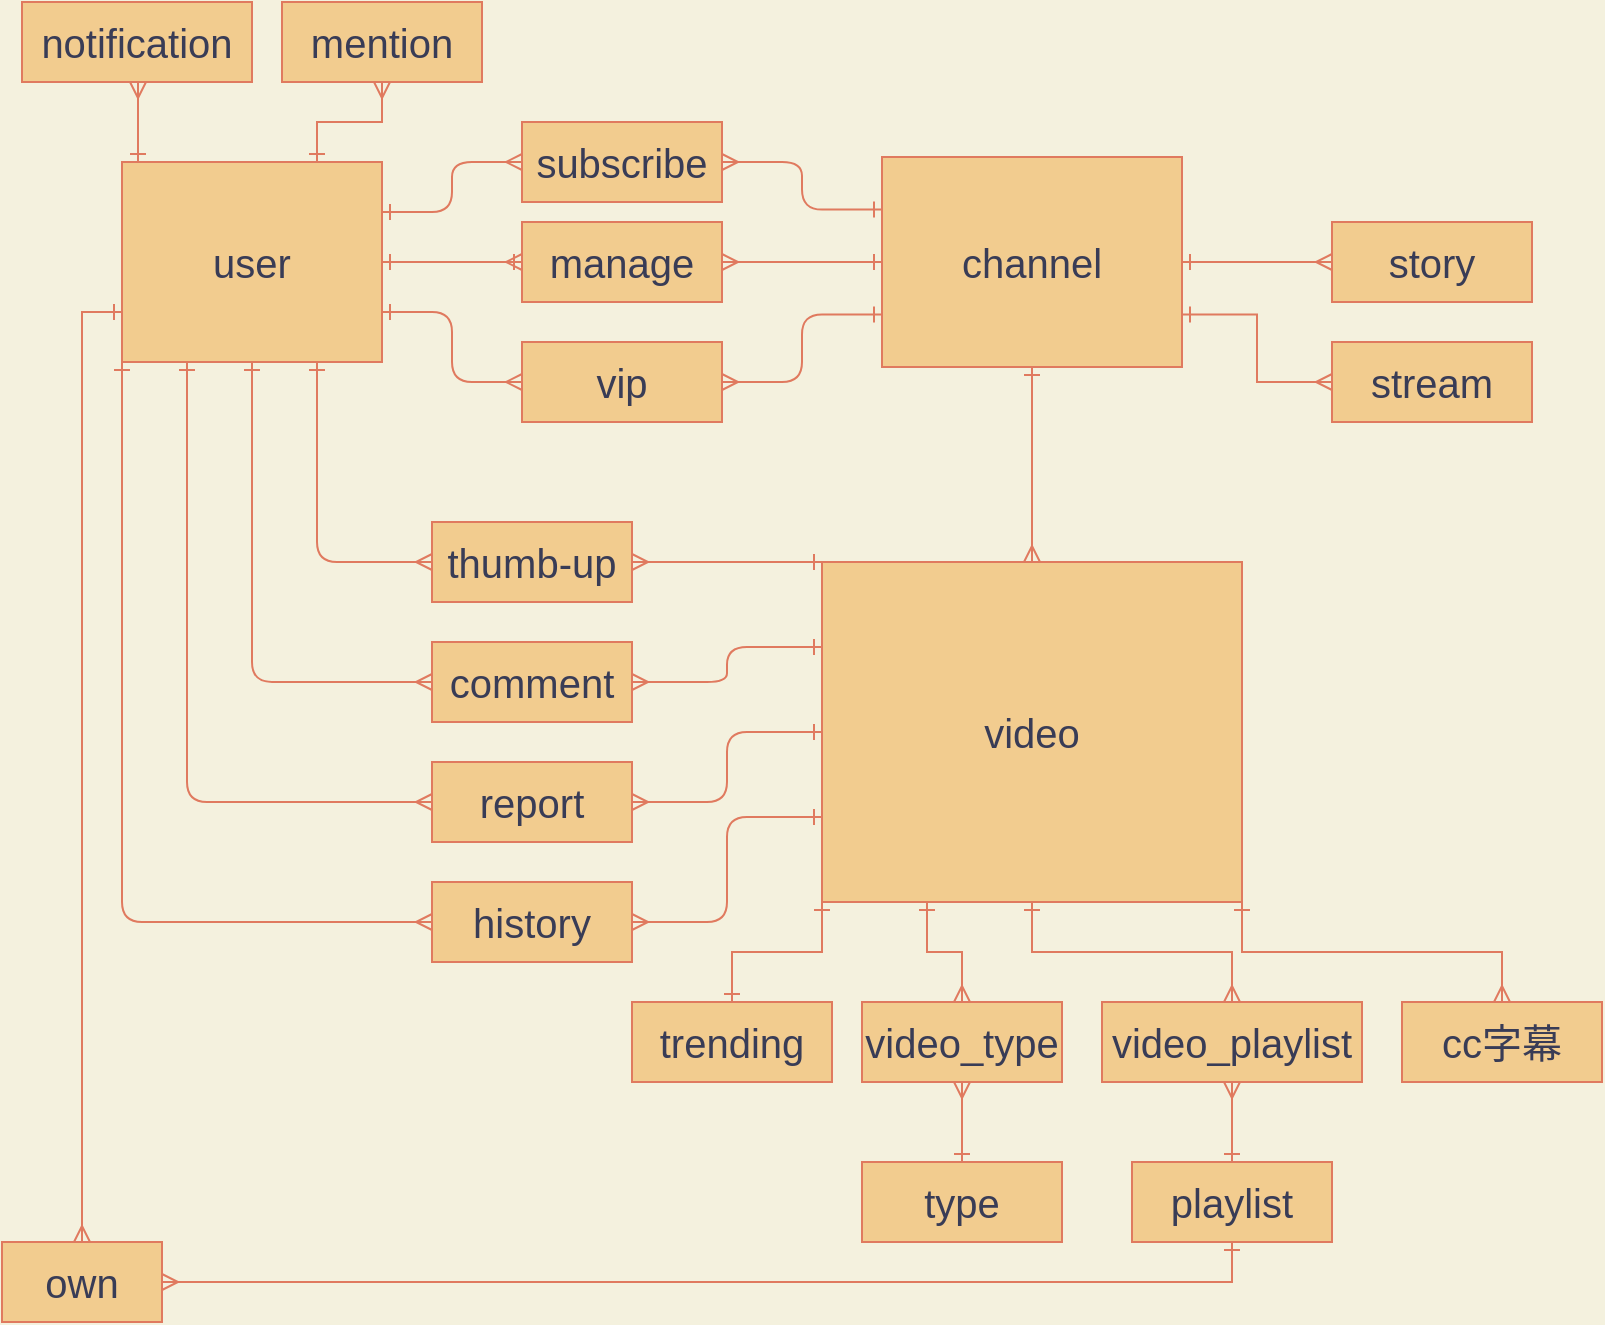<mxfile version="13.10.4" type="github">
  <diagram id="R2lEEEUBdFMjLlhIrx00" name="Page-1">
    <mxGraphModel dx="1383" dy="656" grid="1" gridSize="10" guides="1" tooltips="1" connect="1" arrows="1" fold="1" page="1" pageScale="1" pageWidth="850" pageHeight="1100" background="#F4F1DE" math="0" shadow="0" extFonts="Permanent Marker^https://fonts.googleapis.com/css?family=Permanent+Marker">
      <root>
        <mxCell id="0" />
        <mxCell id="1" parent="0" />
        <mxCell id="UDvzdJFeGbMUBHzHgfQC-54" style="edgeStyle=orthogonalEdgeStyle;rounded=0;orthogonalLoop=1;jettySize=auto;html=1;startArrow=ERone;startFill=0;endArrow=ERmany;endFill=0;fontSize=20;strokeColor=#E07A5F;fontColor=#393C56;labelBackgroundColor=#F4F1DE;" edge="1" parent="1" source="UDvzdJFeGbMUBHzHgfQC-4" target="UDvzdJFeGbMUBHzHgfQC-55">
          <mxGeometry relative="1" as="geometry">
            <mxPoint x="125" y="350" as="targetPoint" />
            <Array as="points">
              <mxPoint x="78" y="390" />
              <mxPoint x="78" y="390" />
            </Array>
          </mxGeometry>
        </mxCell>
        <mxCell id="UDvzdJFeGbMUBHzHgfQC-59" style="edgeStyle=orthogonalEdgeStyle;rounded=0;orthogonalLoop=1;jettySize=auto;html=1;exitX=0.75;exitY=0;exitDx=0;exitDy=0;startArrow=ERone;startFill=0;endArrow=ERmany;endFill=0;fontSize=20;strokeColor=#E07A5F;fontColor=#393C56;labelBackgroundColor=#F4F1DE;" edge="1" parent="1" source="UDvzdJFeGbMUBHzHgfQC-4" target="UDvzdJFeGbMUBHzHgfQC-60">
          <mxGeometry relative="1" as="geometry">
            <mxPoint x="200" y="360" as="targetPoint" />
          </mxGeometry>
        </mxCell>
        <mxCell id="UDvzdJFeGbMUBHzHgfQC-4" value="user" style="whiteSpace=wrap;html=1;align=center;fontSize=20;fillColor=#F2CC8F;strokeColor=#E07A5F;fontColor=#393C56;" vertex="1" parent="1">
          <mxGeometry x="70" y="400" width="130" height="100" as="geometry" />
        </mxCell>
        <mxCell id="UDvzdJFeGbMUBHzHgfQC-52" style="edgeStyle=orthogonalEdgeStyle;rounded=0;orthogonalLoop=1;jettySize=auto;html=1;startArrow=ERone;startFill=0;endArrow=ERmany;endFill=0;fontSize=20;strokeColor=#E07A5F;fontColor=#393C56;labelBackgroundColor=#F4F1DE;" edge="1" parent="1" source="UDvzdJFeGbMUBHzHgfQC-5" target="UDvzdJFeGbMUBHzHgfQC-53">
          <mxGeometry relative="1" as="geometry">
            <mxPoint x="670" y="450" as="targetPoint" />
          </mxGeometry>
        </mxCell>
        <mxCell id="UDvzdJFeGbMUBHzHgfQC-62" style="edgeStyle=orthogonalEdgeStyle;rounded=0;orthogonalLoop=1;jettySize=auto;html=1;exitX=1;exitY=0.75;exitDx=0;exitDy=0;startArrow=ERone;startFill=0;endArrow=ERmany;endFill=0;fontSize=20;strokeColor=#E07A5F;fontColor=#393C56;labelBackgroundColor=#F4F1DE;" edge="1" parent="1" source="UDvzdJFeGbMUBHzHgfQC-5" target="UDvzdJFeGbMUBHzHgfQC-63">
          <mxGeometry relative="1" as="geometry">
            <mxPoint x="660" y="510" as="targetPoint" />
          </mxGeometry>
        </mxCell>
        <mxCell id="UDvzdJFeGbMUBHzHgfQC-5" value="channel" style="whiteSpace=wrap;html=1;align=center;fontSize=20;fillColor=#F2CC8F;strokeColor=#E07A5F;fontColor=#393C56;" vertex="1" parent="1">
          <mxGeometry x="450" y="397.5" width="150" height="105" as="geometry" />
        </mxCell>
        <mxCell id="UDvzdJFeGbMUBHzHgfQC-13" value="subscribe" style="whiteSpace=wrap;html=1;align=center;fontSize=20;fillColor=#F2CC8F;strokeColor=#E07A5F;fontColor=#393C56;" vertex="1" parent="1">
          <mxGeometry x="270" y="380" width="100" height="40" as="geometry" />
        </mxCell>
        <mxCell id="UDvzdJFeGbMUBHzHgfQC-42" value="" style="edgeStyle=orthogonalEdgeStyle;rounded=0;orthogonalLoop=1;jettySize=auto;html=1;startArrow=ERone;startFill=0;endArrow=ERone;endFill=0;fontSize=20;strokeColor=#E07A5F;fontColor=#393C56;labelBackgroundColor=#F4F1DE;" edge="1" parent="1" source="UDvzdJFeGbMUBHzHgfQC-14" target="UDvzdJFeGbMUBHzHgfQC-4">
          <mxGeometry relative="1" as="geometry" />
        </mxCell>
        <mxCell id="UDvzdJFeGbMUBHzHgfQC-14" value="manage" style="whiteSpace=wrap;html=1;align=center;fontSize=20;fillColor=#F2CC8F;strokeColor=#E07A5F;fontColor=#393C56;" vertex="1" parent="1">
          <mxGeometry x="270" y="430" width="100" height="40" as="geometry" />
        </mxCell>
        <mxCell id="UDvzdJFeGbMUBHzHgfQC-15" style="edgeStyle=orthogonalEdgeStyle;rounded=0;orthogonalLoop=1;jettySize=auto;html=1;exitX=0.5;exitY=1;exitDx=0;exitDy=0;fontSize=20;strokeColor=#E07A5F;fontColor=#393C56;labelBackgroundColor=#F4F1DE;" edge="1" parent="1" source="UDvzdJFeGbMUBHzHgfQC-13" target="UDvzdJFeGbMUBHzHgfQC-13">
          <mxGeometry relative="1" as="geometry" />
        </mxCell>
        <mxCell id="UDvzdJFeGbMUBHzHgfQC-16" value="vip" style="whiteSpace=wrap;html=1;align=center;fontSize=20;fillColor=#F2CC8F;strokeColor=#E07A5F;fontColor=#393C56;" vertex="1" parent="1">
          <mxGeometry x="270" y="490" width="100" height="40" as="geometry" />
        </mxCell>
        <mxCell id="UDvzdJFeGbMUBHzHgfQC-17" value="" style="fontSize=12;html=1;endArrow=ERmany;exitX=1;exitY=0.25;exitDx=0;exitDy=0;entryX=0;entryY=0.5;entryDx=0;entryDy=0;edgeStyle=orthogonalEdgeStyle;startArrow=ERone;startFill=0;strokeColor=#E07A5F;fontColor=#393C56;labelBackgroundColor=#F4F1DE;" edge="1" parent="1" source="UDvzdJFeGbMUBHzHgfQC-4" target="UDvzdJFeGbMUBHzHgfQC-13">
          <mxGeometry width="100" height="100" relative="1" as="geometry">
            <mxPoint x="380" y="620" as="sourcePoint" />
            <mxPoint x="320" y="400" as="targetPoint" />
          </mxGeometry>
        </mxCell>
        <mxCell id="UDvzdJFeGbMUBHzHgfQC-18" value="" style="edgeStyle=entityRelationEdgeStyle;fontSize=12;html=1;endArrow=ERmany;exitX=1;exitY=0.5;exitDx=0;exitDy=0;entryX=0;entryY=0.5;entryDx=0;entryDy=0;strokeColor=#E07A5F;fontColor=#393C56;labelBackgroundColor=#F4F1DE;" edge="1" parent="1" source="UDvzdJFeGbMUBHzHgfQC-4" target="UDvzdJFeGbMUBHzHgfQC-14">
          <mxGeometry width="100" height="100" relative="1" as="geometry">
            <mxPoint x="170" y="497.5" as="sourcePoint" />
            <mxPoint x="320" y="460" as="targetPoint" />
          </mxGeometry>
        </mxCell>
        <mxCell id="UDvzdJFeGbMUBHzHgfQC-19" value="" style="fontSize=12;html=1;endArrow=ERmany;exitX=1;exitY=0.75;exitDx=0;exitDy=0;entryX=0;entryY=0.5;entryDx=0;entryDy=0;edgeStyle=orthogonalEdgeStyle;startArrow=ERone;startFill=0;strokeColor=#E07A5F;fontColor=#393C56;labelBackgroundColor=#F4F1DE;" edge="1" parent="1" source="UDvzdJFeGbMUBHzHgfQC-4" target="UDvzdJFeGbMUBHzHgfQC-16">
          <mxGeometry width="100" height="100" relative="1" as="geometry">
            <mxPoint x="170" y="528.75" as="sourcePoint" />
            <mxPoint x="320" y="515" as="targetPoint" />
          </mxGeometry>
        </mxCell>
        <mxCell id="UDvzdJFeGbMUBHzHgfQC-20" value="" style="fontSize=12;html=1;endArrow=ERmany;exitX=0;exitY=0.25;exitDx=0;exitDy=0;entryX=1;entryY=0.5;entryDx=0;entryDy=0;edgeStyle=orthogonalEdgeStyle;startArrow=ERone;startFill=0;strokeColor=#E07A5F;fontColor=#393C56;labelBackgroundColor=#F4F1DE;" edge="1" parent="1" source="UDvzdJFeGbMUBHzHgfQC-5" target="UDvzdJFeGbMUBHzHgfQC-13">
          <mxGeometry width="100" height="100" relative="1" as="geometry">
            <mxPoint x="490" y="640" as="sourcePoint" />
            <mxPoint x="645" y="610" as="targetPoint" />
          </mxGeometry>
        </mxCell>
        <mxCell id="UDvzdJFeGbMUBHzHgfQC-21" value="" style="fontSize=12;html=1;endArrow=ERmany;exitX=0;exitY=0.5;exitDx=0;exitDy=0;entryX=1;entryY=0.5;entryDx=0;entryDy=0;startArrow=ERone;startFill=0;strokeColor=#E07A5F;fontColor=#393C56;labelBackgroundColor=#F4F1DE;" edge="1" parent="1" source="UDvzdJFeGbMUBHzHgfQC-5" target="UDvzdJFeGbMUBHzHgfQC-14">
          <mxGeometry width="100" height="100" relative="1" as="geometry">
            <mxPoint x="610" y="456.25" as="sourcePoint" />
            <mxPoint x="435" y="410" as="targetPoint" />
          </mxGeometry>
        </mxCell>
        <mxCell id="UDvzdJFeGbMUBHzHgfQC-22" value="" style="fontSize=12;html=1;endArrow=ERmany;exitX=0;exitY=0.75;exitDx=0;exitDy=0;entryX=1;entryY=0.5;entryDx=0;entryDy=0;edgeStyle=orthogonalEdgeStyle;startArrow=ERone;startFill=0;strokeColor=#E07A5F;fontColor=#393C56;labelBackgroundColor=#F4F1DE;" edge="1" parent="1" source="UDvzdJFeGbMUBHzHgfQC-5" target="UDvzdJFeGbMUBHzHgfQC-16">
          <mxGeometry width="100" height="100" relative="1" as="geometry">
            <mxPoint x="620" y="466.25" as="sourcePoint" />
            <mxPoint x="445" y="420" as="targetPoint" />
          </mxGeometry>
        </mxCell>
        <mxCell id="UDvzdJFeGbMUBHzHgfQC-46" style="edgeStyle=orthogonalEdgeStyle;rounded=0;orthogonalLoop=1;jettySize=auto;html=1;exitX=0.5;exitY=1;exitDx=0;exitDy=0;startArrow=ERone;startFill=0;endArrow=ERmany;endFill=0;fontSize=20;strokeColor=#E07A5F;fontColor=#393C56;labelBackgroundColor=#F4F1DE;" edge="1" parent="1" source="UDvzdJFeGbMUBHzHgfQC-23" target="UDvzdJFeGbMUBHzHgfQC-47">
          <mxGeometry relative="1" as="geometry">
            <mxPoint x="600" y="820" as="targetPoint" />
          </mxGeometry>
        </mxCell>
        <mxCell id="UDvzdJFeGbMUBHzHgfQC-50" style="edgeStyle=orthogonalEdgeStyle;rounded=0;orthogonalLoop=1;jettySize=auto;html=1;startArrow=ERone;startFill=0;endArrow=ERmany;endFill=0;fontSize=20;exitX=1;exitY=1;exitDx=0;exitDy=0;strokeColor=#E07A5F;fontColor=#393C56;labelBackgroundColor=#F4F1DE;" edge="1" parent="1" source="UDvzdJFeGbMUBHzHgfQC-23" target="UDvzdJFeGbMUBHzHgfQC-51">
          <mxGeometry relative="1" as="geometry">
            <mxPoint x="760" y="820" as="targetPoint" />
          </mxGeometry>
        </mxCell>
        <mxCell id="UDvzdJFeGbMUBHzHgfQC-23" value="video" style="whiteSpace=wrap;html=1;align=center;fontSize=20;fillColor=#F2CC8F;strokeColor=#E07A5F;fontColor=#393C56;" vertex="1" parent="1">
          <mxGeometry x="420" y="600" width="210" height="170" as="geometry" />
        </mxCell>
        <mxCell id="UDvzdJFeGbMUBHzHgfQC-24" value="thumb-up" style="whiteSpace=wrap;html=1;align=center;fontSize=20;fillColor=#F2CC8F;strokeColor=#E07A5F;fontColor=#393C56;" vertex="1" parent="1">
          <mxGeometry x="225" y="580" width="100" height="40" as="geometry" />
        </mxCell>
        <mxCell id="UDvzdJFeGbMUBHzHgfQC-25" value="report" style="whiteSpace=wrap;html=1;align=center;fontSize=20;fillColor=#F2CC8F;strokeColor=#E07A5F;fontColor=#393C56;" vertex="1" parent="1">
          <mxGeometry x="225" y="700" width="100" height="40" as="geometry" />
        </mxCell>
        <mxCell id="UDvzdJFeGbMUBHzHgfQC-26" value="history" style="whiteSpace=wrap;html=1;align=center;fontSize=20;fillColor=#F2CC8F;strokeColor=#E07A5F;fontColor=#393C56;" vertex="1" parent="1">
          <mxGeometry x="225" y="760" width="100" height="40" as="geometry" />
        </mxCell>
        <mxCell id="UDvzdJFeGbMUBHzHgfQC-27" value="comment" style="whiteSpace=wrap;html=1;align=center;fontSize=20;fillColor=#F2CC8F;strokeColor=#E07A5F;fontColor=#393C56;" vertex="1" parent="1">
          <mxGeometry x="225" y="640" width="100" height="40" as="geometry" />
        </mxCell>
        <mxCell id="UDvzdJFeGbMUBHzHgfQC-28" value="" style="edgeStyle=entityRelationEdgeStyle;fontSize=12;html=1;endArrow=ERmany;entryX=1;entryY=0.5;entryDx=0;entryDy=0;startArrow=ERone;startFill=0;exitX=0;exitY=0;exitDx=0;exitDy=0;strokeColor=#E07A5F;fontColor=#393C56;labelBackgroundColor=#F4F1DE;" edge="1" parent="1" source="UDvzdJFeGbMUBHzHgfQC-23" target="UDvzdJFeGbMUBHzHgfQC-24">
          <mxGeometry width="100" height="100" relative="1" as="geometry">
            <mxPoint x="417" y="600" as="sourcePoint" />
            <mxPoint x="435" y="530" as="targetPoint" />
          </mxGeometry>
        </mxCell>
        <mxCell id="UDvzdJFeGbMUBHzHgfQC-29" value="" style="edgeStyle=orthogonalEdgeStyle;fontSize=12;html=1;endArrow=ERmany;entryX=1;entryY=0.5;entryDx=0;entryDy=0;startArrow=ERone;startFill=0;exitX=0;exitY=0.25;exitDx=0;exitDy=0;strokeColor=#E07A5F;fontColor=#393C56;labelBackgroundColor=#F4F1DE;" edge="1" parent="1" source="UDvzdJFeGbMUBHzHgfQC-23" target="UDvzdJFeGbMUBHzHgfQC-27">
          <mxGeometry width="100" height="100" relative="1" as="geometry">
            <mxPoint x="416" y="660" as="sourcePoint" />
            <mxPoint x="335" y="610" as="targetPoint" />
          </mxGeometry>
        </mxCell>
        <mxCell id="UDvzdJFeGbMUBHzHgfQC-31" value="" style="edgeStyle=orthogonalEdgeStyle;fontSize=12;html=1;endArrow=ERmany;entryX=1;entryY=0.5;entryDx=0;entryDy=0;startArrow=ERone;startFill=0;strokeColor=#E07A5F;fontColor=#393C56;labelBackgroundColor=#F4F1DE;" edge="1" parent="1" source="UDvzdJFeGbMUBHzHgfQC-23" target="UDvzdJFeGbMUBHzHgfQC-25">
          <mxGeometry width="100" height="100" relative="1" as="geometry">
            <mxPoint x="520" y="665" as="sourcePoint" />
            <mxPoint x="345" y="620" as="targetPoint" />
          </mxGeometry>
        </mxCell>
        <mxCell id="UDvzdJFeGbMUBHzHgfQC-32" value="" style="edgeStyle=orthogonalEdgeStyle;fontSize=12;html=1;endArrow=ERmany;exitX=0;exitY=0.75;exitDx=0;exitDy=0;entryX=1;entryY=0.5;entryDx=0;entryDy=0;startArrow=ERone;startFill=0;strokeColor=#E07A5F;fontColor=#393C56;labelBackgroundColor=#F4F1DE;" edge="1" parent="1" source="UDvzdJFeGbMUBHzHgfQC-23" target="UDvzdJFeGbMUBHzHgfQC-26">
          <mxGeometry width="100" height="100" relative="1" as="geometry">
            <mxPoint x="530" y="675" as="sourcePoint" />
            <mxPoint x="355" y="630" as="targetPoint" />
          </mxGeometry>
        </mxCell>
        <mxCell id="UDvzdJFeGbMUBHzHgfQC-33" value="" style="edgeStyle=orthogonalEdgeStyle;fontSize=12;html=1;endArrow=ERmany;exitX=0.75;exitY=1;exitDx=0;exitDy=0;entryX=0;entryY=0.5;entryDx=0;entryDy=0;startArrow=ERone;startFill=0;strokeColor=#E07A5F;fontColor=#393C56;labelBackgroundColor=#F4F1DE;" edge="1" parent="1" source="UDvzdJFeGbMUBHzHgfQC-4" target="UDvzdJFeGbMUBHzHgfQC-24">
          <mxGeometry width="100" height="100" relative="1" as="geometry">
            <mxPoint x="540" y="685" as="sourcePoint" />
            <mxPoint x="365" y="640" as="targetPoint" />
          </mxGeometry>
        </mxCell>
        <mxCell id="UDvzdJFeGbMUBHzHgfQC-34" value="" style="edgeStyle=orthogonalEdgeStyle;fontSize=12;html=1;endArrow=ERmany;exitX=0.5;exitY=1;exitDx=0;exitDy=0;entryX=0;entryY=0.5;entryDx=0;entryDy=0;startArrow=ERone;startFill=0;strokeColor=#E07A5F;fontColor=#393C56;labelBackgroundColor=#F4F1DE;" edge="1" parent="1" source="UDvzdJFeGbMUBHzHgfQC-4" target="UDvzdJFeGbMUBHzHgfQC-27">
          <mxGeometry width="100" height="100" relative="1" as="geometry">
            <mxPoint x="167.5" y="525" as="sourcePoint" />
            <mxPoint x="235" y="610" as="targetPoint" />
          </mxGeometry>
        </mxCell>
        <mxCell id="UDvzdJFeGbMUBHzHgfQC-35" value="" style="edgeStyle=orthogonalEdgeStyle;fontSize=12;html=1;endArrow=ERmany;exitX=0.25;exitY=1;exitDx=0;exitDy=0;entryX=0;entryY=0.5;entryDx=0;entryDy=0;startArrow=ERone;startFill=0;strokeColor=#E07A5F;fontColor=#393C56;labelBackgroundColor=#F4F1DE;" edge="1" parent="1" source="UDvzdJFeGbMUBHzHgfQC-4" target="UDvzdJFeGbMUBHzHgfQC-25">
          <mxGeometry width="100" height="100" relative="1" as="geometry">
            <mxPoint x="177.5" y="535" as="sourcePoint" />
            <mxPoint x="245" y="620" as="targetPoint" />
          </mxGeometry>
        </mxCell>
        <mxCell id="UDvzdJFeGbMUBHzHgfQC-36" value="" style="edgeStyle=orthogonalEdgeStyle;fontSize=12;html=1;endArrow=ERmany;exitX=0;exitY=1;exitDx=0;exitDy=0;entryX=0;entryY=0.5;entryDx=0;entryDy=0;startArrow=ERone;startFill=0;strokeColor=#E07A5F;fontColor=#393C56;labelBackgroundColor=#F4F1DE;" edge="1" parent="1" source="UDvzdJFeGbMUBHzHgfQC-4" target="UDvzdJFeGbMUBHzHgfQC-26">
          <mxGeometry width="100" height="100" relative="1" as="geometry">
            <mxPoint x="187.5" y="545" as="sourcePoint" />
            <mxPoint x="255" y="630" as="targetPoint" />
          </mxGeometry>
        </mxCell>
        <mxCell id="UDvzdJFeGbMUBHzHgfQC-37" value="" style="fontSize=12;html=1;endArrow=ERmany;exitX=0.5;exitY=1;exitDx=0;exitDy=0;entryX=0.5;entryY=0;entryDx=0;entryDy=0;startArrow=ERone;startFill=0;strokeColor=#E07A5F;fontColor=#393C56;labelBackgroundColor=#F4F1DE;" edge="1" parent="1" source="UDvzdJFeGbMUBHzHgfQC-5" target="UDvzdJFeGbMUBHzHgfQC-23">
          <mxGeometry width="100" height="100" relative="1" as="geometry">
            <mxPoint x="167.5" y="522.5" as="sourcePoint" />
            <mxPoint x="780" y="600" as="targetPoint" />
          </mxGeometry>
        </mxCell>
        <mxCell id="UDvzdJFeGbMUBHzHgfQC-43" style="edgeStyle=orthogonalEdgeStyle;rounded=0;orthogonalLoop=1;jettySize=auto;html=1;exitX=0.5;exitY=0;exitDx=0;exitDy=0;entryX=0.25;entryY=1;entryDx=0;entryDy=0;startArrow=ERmany;startFill=0;endArrow=ERone;endFill=0;fontSize=20;strokeColor=#E07A5F;fontColor=#393C56;labelBackgroundColor=#F4F1DE;" edge="1" parent="1" source="UDvzdJFeGbMUBHzHgfQC-38" target="UDvzdJFeGbMUBHzHgfQC-23">
          <mxGeometry relative="1" as="geometry" />
        </mxCell>
        <mxCell id="UDvzdJFeGbMUBHzHgfQC-44" style="edgeStyle=orthogonalEdgeStyle;rounded=0;orthogonalLoop=1;jettySize=auto;html=1;startArrow=ERmany;startFill=0;endArrow=ERone;endFill=0;fontSize=20;strokeColor=#E07A5F;fontColor=#393C56;labelBackgroundColor=#F4F1DE;" edge="1" parent="1" source="UDvzdJFeGbMUBHzHgfQC-38" target="UDvzdJFeGbMUBHzHgfQC-45">
          <mxGeometry relative="1" as="geometry">
            <mxPoint x="490" y="910" as="targetPoint" />
          </mxGeometry>
        </mxCell>
        <mxCell id="UDvzdJFeGbMUBHzHgfQC-38" value="video_type" style="whiteSpace=wrap;html=1;align=center;fontSize=20;fillColor=#F2CC8F;strokeColor=#E07A5F;fontColor=#393C56;" vertex="1" parent="1">
          <mxGeometry x="440" y="820" width="100" height="40" as="geometry" />
        </mxCell>
        <mxCell id="UDvzdJFeGbMUBHzHgfQC-40" style="rounded=0;orthogonalLoop=1;jettySize=auto;html=1;entryX=0;entryY=1;entryDx=0;entryDy=0;fontSize=20;startArrow=ERone;startFill=0;endArrow=ERone;endFill=0;edgeStyle=orthogonalEdgeStyle;strokeColor=#E07A5F;fontColor=#393C56;labelBackgroundColor=#F4F1DE;" edge="1" parent="1" source="UDvzdJFeGbMUBHzHgfQC-39" target="UDvzdJFeGbMUBHzHgfQC-23">
          <mxGeometry relative="1" as="geometry" />
        </mxCell>
        <mxCell id="UDvzdJFeGbMUBHzHgfQC-39" value="trending" style="whiteSpace=wrap;html=1;align=center;fontSize=20;fillColor=#F2CC8F;strokeColor=#E07A5F;fontColor=#393C56;" vertex="1" parent="1">
          <mxGeometry x="325" y="820" width="100" height="40" as="geometry" />
        </mxCell>
        <mxCell id="UDvzdJFeGbMUBHzHgfQC-45" value="type" style="whiteSpace=wrap;html=1;align=center;fontSize=20;fillColor=#F2CC8F;strokeColor=#E07A5F;fontColor=#393C56;" vertex="1" parent="1">
          <mxGeometry x="440" y="900" width="100" height="40" as="geometry" />
        </mxCell>
        <mxCell id="UDvzdJFeGbMUBHzHgfQC-48" style="edgeStyle=orthogonalEdgeStyle;rounded=0;orthogonalLoop=1;jettySize=auto;html=1;startArrow=ERmany;startFill=0;endArrow=ERone;endFill=0;fontSize=20;strokeColor=#E07A5F;fontColor=#393C56;labelBackgroundColor=#F4F1DE;" edge="1" parent="1" source="UDvzdJFeGbMUBHzHgfQC-47" target="UDvzdJFeGbMUBHzHgfQC-49">
          <mxGeometry relative="1" as="geometry">
            <mxPoint x="610" y="910" as="targetPoint" />
          </mxGeometry>
        </mxCell>
        <mxCell id="UDvzdJFeGbMUBHzHgfQC-47" value="video_playlist" style="whiteSpace=wrap;html=1;align=center;fontSize=20;fillColor=#F2CC8F;strokeColor=#E07A5F;fontColor=#393C56;" vertex="1" parent="1">
          <mxGeometry x="560" y="820" width="130" height="40" as="geometry" />
        </mxCell>
        <mxCell id="UDvzdJFeGbMUBHzHgfQC-56" style="edgeStyle=orthogonalEdgeStyle;rounded=0;orthogonalLoop=1;jettySize=auto;html=1;exitX=0.5;exitY=1;exitDx=0;exitDy=0;startArrow=ERone;startFill=0;endArrow=ERmany;endFill=0;fontSize=20;strokeColor=#E07A5F;fontColor=#393C56;labelBackgroundColor=#F4F1DE;" edge="1" parent="1" source="UDvzdJFeGbMUBHzHgfQC-49" target="UDvzdJFeGbMUBHzHgfQC-57">
          <mxGeometry relative="1" as="geometry">
            <mxPoint x="430" y="1010" as="targetPoint" />
          </mxGeometry>
        </mxCell>
        <mxCell id="UDvzdJFeGbMUBHzHgfQC-49" value="playlist" style="whiteSpace=wrap;html=1;align=center;fontSize=20;fillColor=#F2CC8F;strokeColor=#E07A5F;fontColor=#393C56;" vertex="1" parent="1">
          <mxGeometry x="575" y="900" width="100" height="40" as="geometry" />
        </mxCell>
        <mxCell id="UDvzdJFeGbMUBHzHgfQC-51" value="cc字幕" style="whiteSpace=wrap;html=1;align=center;fontSize=20;fillColor=#F2CC8F;strokeColor=#E07A5F;fontColor=#393C56;" vertex="1" parent="1">
          <mxGeometry x="710" y="820" width="100" height="40" as="geometry" />
        </mxCell>
        <mxCell id="UDvzdJFeGbMUBHzHgfQC-53" value="story" style="whiteSpace=wrap;html=1;align=center;fontSize=20;fillColor=#F2CC8F;strokeColor=#E07A5F;fontColor=#393C56;" vertex="1" parent="1">
          <mxGeometry x="675" y="430" width="100" height="40" as="geometry" />
        </mxCell>
        <mxCell id="UDvzdJFeGbMUBHzHgfQC-55" value="notification" style="whiteSpace=wrap;html=1;align=center;fontSize=20;fillColor=#F2CC8F;strokeColor=#E07A5F;fontColor=#393C56;" vertex="1" parent="1">
          <mxGeometry x="20" y="320" width="115" height="40" as="geometry" />
        </mxCell>
        <mxCell id="UDvzdJFeGbMUBHzHgfQC-58" style="rounded=0;orthogonalLoop=1;jettySize=auto;html=1;entryX=0;entryY=0.75;entryDx=0;entryDy=0;startArrow=ERmany;startFill=0;endArrow=ERone;endFill=0;fontSize=20;edgeStyle=orthogonalEdgeStyle;elbow=vertical;strokeColor=#E07A5F;fontColor=#393C56;labelBackgroundColor=#F4F1DE;" edge="1" parent="1" source="UDvzdJFeGbMUBHzHgfQC-57" target="UDvzdJFeGbMUBHzHgfQC-4">
          <mxGeometry relative="1" as="geometry" />
        </mxCell>
        <mxCell id="UDvzdJFeGbMUBHzHgfQC-57" value="own" style="whiteSpace=wrap;html=1;align=center;fontSize=20;fillColor=#F2CC8F;strokeColor=#E07A5F;fontColor=#393C56;" vertex="1" parent="1">
          <mxGeometry x="10" y="940" width="80" height="40" as="geometry" />
        </mxCell>
        <mxCell id="UDvzdJFeGbMUBHzHgfQC-60" value="mention" style="whiteSpace=wrap;html=1;align=center;fontSize=20;fillColor=#F2CC8F;strokeColor=#E07A5F;fontColor=#393C56;" vertex="1" parent="1">
          <mxGeometry x="150" y="320" width="100" height="40" as="geometry" />
        </mxCell>
        <mxCell id="UDvzdJFeGbMUBHzHgfQC-63" value="stream" style="whiteSpace=wrap;html=1;align=center;fontSize=20;fillColor=#F2CC8F;strokeColor=#E07A5F;fontColor=#393C56;" vertex="1" parent="1">
          <mxGeometry x="675" y="490" width="100" height="40" as="geometry" />
        </mxCell>
      </root>
    </mxGraphModel>
  </diagram>
</mxfile>
